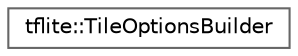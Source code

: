 digraph "Graphical Class Hierarchy"
{
 // LATEX_PDF_SIZE
  bgcolor="transparent";
  edge [fontname=Helvetica,fontsize=10,labelfontname=Helvetica,labelfontsize=10];
  node [fontname=Helvetica,fontsize=10,shape=box,height=0.2,width=0.4];
  rankdir="LR";
  Node0 [id="Node000000",label="tflite::TileOptionsBuilder",height=0.2,width=0.4,color="grey40", fillcolor="white", style="filled",URL="$structtflite_1_1_tile_options_builder.html",tooltip=" "];
}
